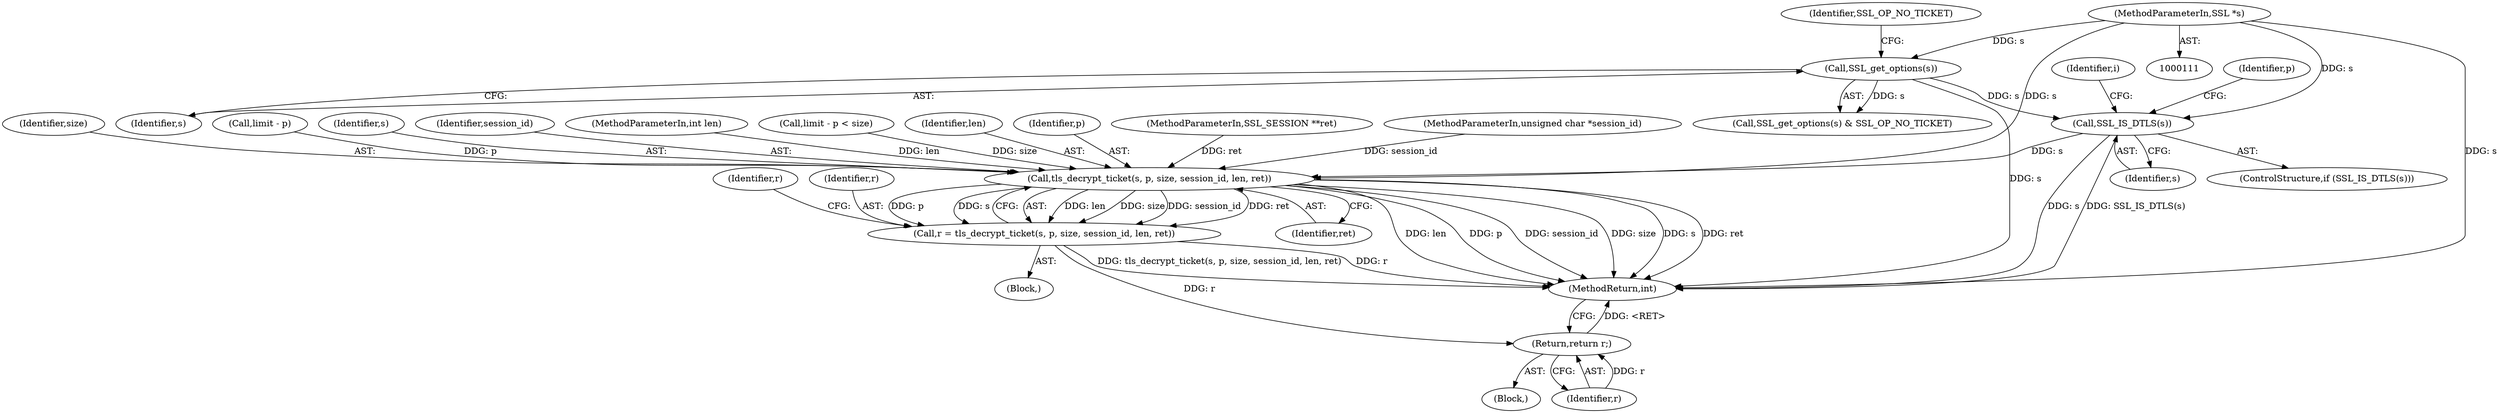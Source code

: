 digraph "0_openssl_a004e72b95835136d3f1ea90517f706c24c03da7_5@pointer" {
"1000160" [label="(Call,SSL_IS_DTLS(s))"];
"1000136" [label="(Call,SSL_get_options(s))"];
"1000112" [label="(MethodParameterIn,SSL *s)"];
"1000268" [label="(Call,tls_decrypt_ticket(s, p, size, session_id, len, ret))"];
"1000266" [label="(Call,r = tls_decrypt_ticket(s, p, size, session_id, len, ret))"];
"1000287" [label="(Return,return r;)"];
"1000287" [label="(Return,return r;)"];
"1000267" [label="(Identifier,r)"];
"1000273" [label="(Identifier,len)"];
"1000137" [label="(Identifier,s)"];
"1000270" [label="(Identifier,p)"];
"1000277" [label="(Block,)"];
"1000113" [label="(MethodParameterIn,unsigned char *session_id)"];
"1000161" [label="(Identifier,s)"];
"1000164" [label="(Identifier,i)"];
"1000271" [label="(Identifier,size)"];
"1000136" [label="(Call,SSL_get_options(s))"];
"1000138" [label="(Identifier,SSL_OP_NO_TICKET)"];
"1000135" [label="(Call,SSL_get_options(s) & SSL_OP_NO_TICKET)"];
"1000160" [label="(Call,SSL_IS_DTLS(s))"];
"1000229" [label="(Block,)"];
"1000240" [label="(Call,limit - p)"];
"1000266" [label="(Call,r = tls_decrypt_ticket(s, p, size, session_id, len, ret))"];
"1000159" [label="(ControlStructure,if (SSL_IS_DTLS(s)))"];
"1000112" [label="(MethodParameterIn,SSL *s)"];
"1000304" [label="(MethodReturn,int)"];
"1000269" [label="(Identifier,s)"];
"1000116" [label="(MethodParameterIn,SSL_SESSION **ret)"];
"1000272" [label="(Identifier,session_id)"];
"1000268" [label="(Call,tls_decrypt_ticket(s, p, size, session_id, len, ret))"];
"1000274" [label="(Identifier,ret)"];
"1000288" [label="(Identifier,r)"];
"1000114" [label="(MethodParameterIn,int len)"];
"1000276" [label="(Identifier,r)"];
"1000239" [label="(Call,limit - p < size)"];
"1000181" [label="(Identifier,p)"];
"1000160" -> "1000159"  [label="AST: "];
"1000160" -> "1000161"  [label="CFG: "];
"1000161" -> "1000160"  [label="AST: "];
"1000164" -> "1000160"  [label="CFG: "];
"1000181" -> "1000160"  [label="CFG: "];
"1000160" -> "1000304"  [label="DDG: SSL_IS_DTLS(s)"];
"1000160" -> "1000304"  [label="DDG: s"];
"1000136" -> "1000160"  [label="DDG: s"];
"1000112" -> "1000160"  [label="DDG: s"];
"1000160" -> "1000268"  [label="DDG: s"];
"1000136" -> "1000135"  [label="AST: "];
"1000136" -> "1000137"  [label="CFG: "];
"1000137" -> "1000136"  [label="AST: "];
"1000138" -> "1000136"  [label="CFG: "];
"1000136" -> "1000304"  [label="DDG: s"];
"1000136" -> "1000135"  [label="DDG: s"];
"1000112" -> "1000136"  [label="DDG: s"];
"1000112" -> "1000111"  [label="AST: "];
"1000112" -> "1000304"  [label="DDG: s"];
"1000112" -> "1000268"  [label="DDG: s"];
"1000268" -> "1000266"  [label="AST: "];
"1000268" -> "1000274"  [label="CFG: "];
"1000269" -> "1000268"  [label="AST: "];
"1000270" -> "1000268"  [label="AST: "];
"1000271" -> "1000268"  [label="AST: "];
"1000272" -> "1000268"  [label="AST: "];
"1000273" -> "1000268"  [label="AST: "];
"1000274" -> "1000268"  [label="AST: "];
"1000266" -> "1000268"  [label="CFG: "];
"1000268" -> "1000304"  [label="DDG: s"];
"1000268" -> "1000304"  [label="DDG: ret"];
"1000268" -> "1000304"  [label="DDG: len"];
"1000268" -> "1000304"  [label="DDG: p"];
"1000268" -> "1000304"  [label="DDG: session_id"];
"1000268" -> "1000304"  [label="DDG: size"];
"1000268" -> "1000266"  [label="DDG: len"];
"1000268" -> "1000266"  [label="DDG: size"];
"1000268" -> "1000266"  [label="DDG: session_id"];
"1000268" -> "1000266"  [label="DDG: ret"];
"1000268" -> "1000266"  [label="DDG: p"];
"1000268" -> "1000266"  [label="DDG: s"];
"1000240" -> "1000268"  [label="DDG: p"];
"1000239" -> "1000268"  [label="DDG: size"];
"1000113" -> "1000268"  [label="DDG: session_id"];
"1000114" -> "1000268"  [label="DDG: len"];
"1000116" -> "1000268"  [label="DDG: ret"];
"1000266" -> "1000229"  [label="AST: "];
"1000267" -> "1000266"  [label="AST: "];
"1000276" -> "1000266"  [label="CFG: "];
"1000266" -> "1000304"  [label="DDG: tls_decrypt_ticket(s, p, size, session_id, len, ret)"];
"1000266" -> "1000304"  [label="DDG: r"];
"1000266" -> "1000287"  [label="DDG: r"];
"1000287" -> "1000277"  [label="AST: "];
"1000287" -> "1000288"  [label="CFG: "];
"1000288" -> "1000287"  [label="AST: "];
"1000304" -> "1000287"  [label="CFG: "];
"1000287" -> "1000304"  [label="DDG: <RET>"];
"1000288" -> "1000287"  [label="DDG: r"];
}
